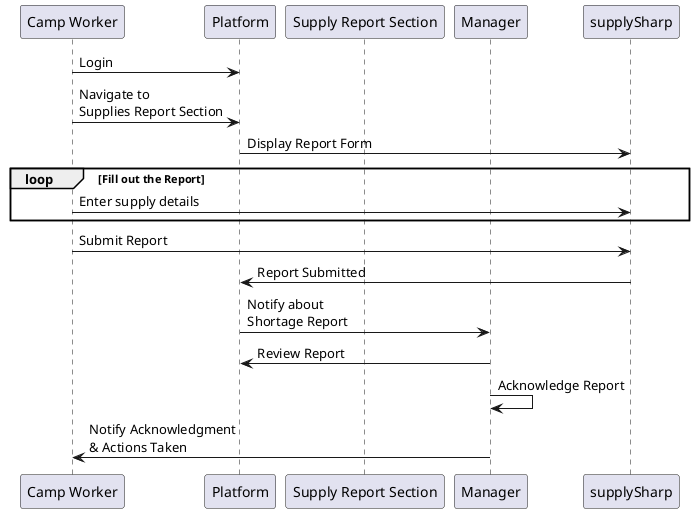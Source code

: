 @startuml
participant "Camp Worker" as worker
participant "Platform" as platform
participant "Supply Report Section" as supplyReport
participant "Manager" as manager

worker -> platform : Login
worker -> platform : Navigate to\nSupplies Report Section
platform -> supplySharp : Display Report Form
loop Fill out the Report
    worker -> supplySharp : Enter supply details
end
worker -> supplySharp : Submit Report
supplySharp -> platform : Report Submitted
platform -> manager : Notify about\nShortage Report
manager -> platform : Review Report
manager -> manager : Acknowledge Report
manager -> worker : Notify Acknowledgment\n& Actions Taken
@enduml